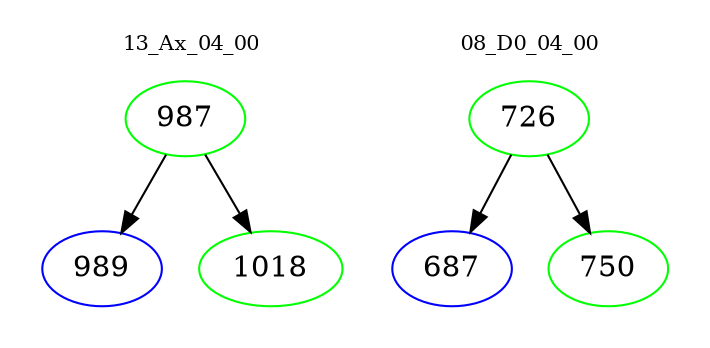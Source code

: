 digraph{
subgraph cluster_0 {
color = white
label = "13_Ax_04_00";
fontsize=10;
T0_987 [label="987", color="green"]
T0_987 -> T0_989 [color="black"]
T0_989 [label="989", color="blue"]
T0_987 -> T0_1018 [color="black"]
T0_1018 [label="1018", color="green"]
}
subgraph cluster_1 {
color = white
label = "08_D0_04_00";
fontsize=10;
T1_726 [label="726", color="green"]
T1_726 -> T1_687 [color="black"]
T1_687 [label="687", color="blue"]
T1_726 -> T1_750 [color="black"]
T1_750 [label="750", color="green"]
}
}
